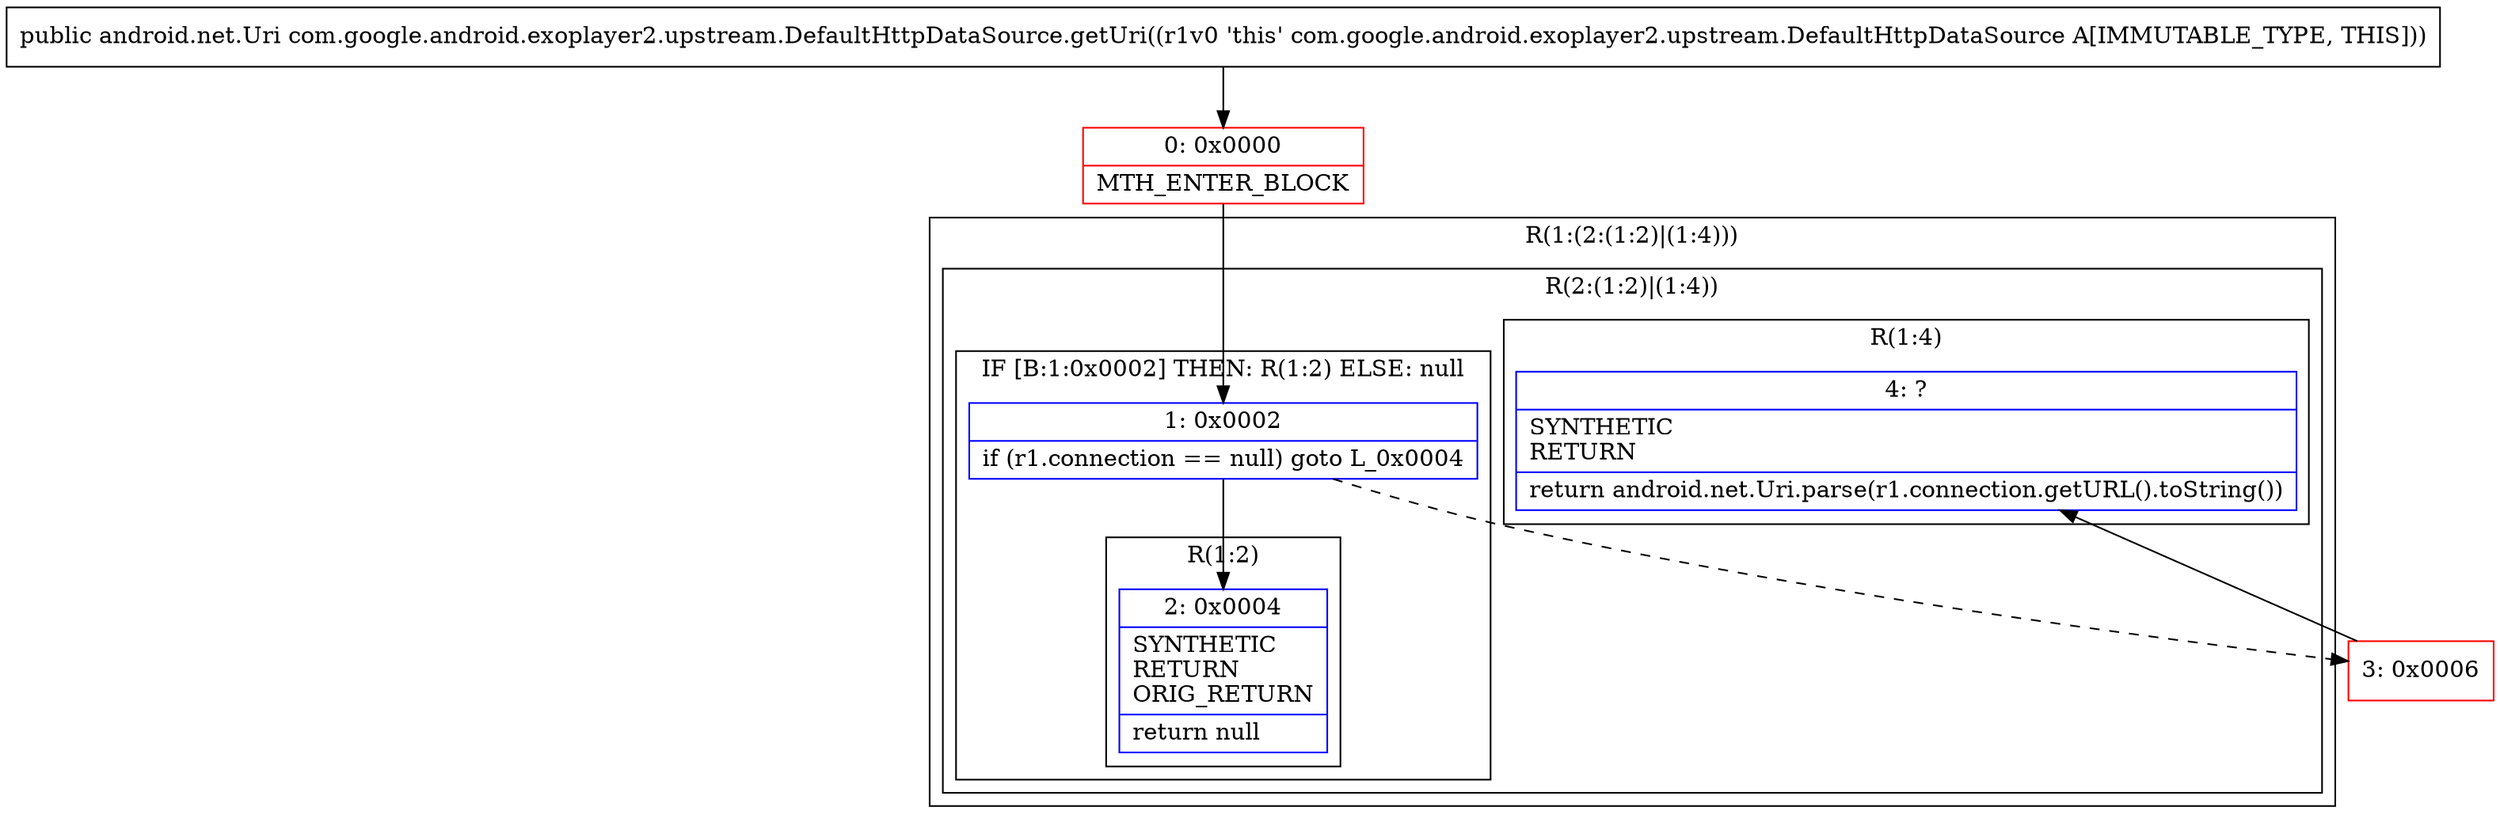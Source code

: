 digraph "CFG forcom.google.android.exoplayer2.upstream.DefaultHttpDataSource.getUri()Landroid\/net\/Uri;" {
subgraph cluster_Region_1198316033 {
label = "R(1:(2:(1:2)|(1:4)))";
node [shape=record,color=blue];
subgraph cluster_Region_1548535671 {
label = "R(2:(1:2)|(1:4))";
node [shape=record,color=blue];
subgraph cluster_IfRegion_760779020 {
label = "IF [B:1:0x0002] THEN: R(1:2) ELSE: null";
node [shape=record,color=blue];
Node_1 [shape=record,label="{1\:\ 0x0002|if (r1.connection == null) goto L_0x0004\l}"];
subgraph cluster_Region_1083675750 {
label = "R(1:2)";
node [shape=record,color=blue];
Node_2 [shape=record,label="{2\:\ 0x0004|SYNTHETIC\lRETURN\lORIG_RETURN\l|return null\l}"];
}
}
subgraph cluster_Region_1628107431 {
label = "R(1:4)";
node [shape=record,color=blue];
Node_4 [shape=record,label="{4\:\ ?|SYNTHETIC\lRETURN\l|return android.net.Uri.parse(r1.connection.getURL().toString())\l}"];
}
}
}
Node_0 [shape=record,color=red,label="{0\:\ 0x0000|MTH_ENTER_BLOCK\l}"];
Node_3 [shape=record,color=red,label="{3\:\ 0x0006}"];
MethodNode[shape=record,label="{public android.net.Uri com.google.android.exoplayer2.upstream.DefaultHttpDataSource.getUri((r1v0 'this' com.google.android.exoplayer2.upstream.DefaultHttpDataSource A[IMMUTABLE_TYPE, THIS])) }"];
MethodNode -> Node_0;
Node_1 -> Node_2;
Node_1 -> Node_3[style=dashed];
Node_0 -> Node_1;
Node_3 -> Node_4;
}

